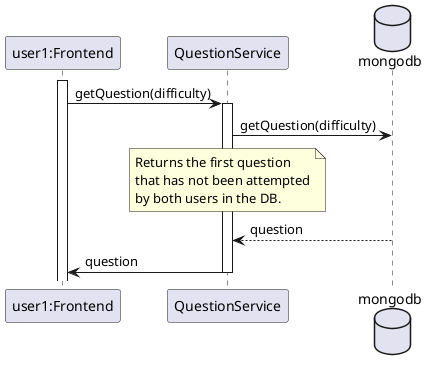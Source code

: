 @startuml matching-disconnect

participant "user1:Frontend" as user1
participant QuestionService
database mongodb

activate user1
user1 -> QuestionService: getQuestion(difficulty)
activate QuestionService


QuestionService -> mongodb: getQuestion(difficulty)

note over QuestionService
    Returns the first question 
    that has not been attempted
    by both users in the DB.
end note

mongodb --> QuestionService: question



QuestionService -> user1: question


deactivate QuestionService

@enduml

